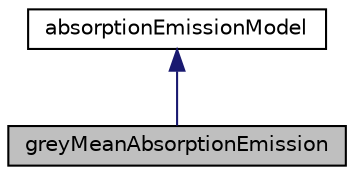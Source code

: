 digraph "greyMeanAbsorptionEmission"
{
  bgcolor="transparent";
  edge [fontname="Helvetica",fontsize="10",labelfontname="Helvetica",labelfontsize="10"];
  node [fontname="Helvetica",fontsize="10",shape=record];
  Node1 [label="greyMeanAbsorptionEmission",height=0.2,width=0.4,color="black", fillcolor="grey75", style="filled", fontcolor="black"];
  Node2 -> Node1 [dir="back",color="midnightblue",fontsize="10",style="solid",fontname="Helvetica"];
  Node2 [label="absorptionEmissionModel",height=0.2,width=0.4,color="black",URL="$a00009.html",tooltip="Model to supply absorption and emission coefficients for radiation modelling. "];
}
